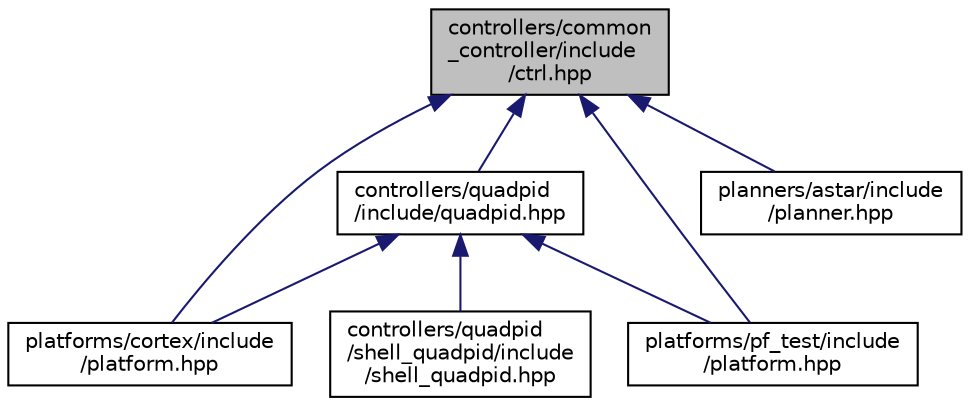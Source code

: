 digraph "controllers/common_controller/include/ctrl.hpp"
{
 // LATEX_PDF_SIZE
  bgcolor="transparent";
  edge [fontname="Helvetica",fontsize="10",labelfontname="Helvetica",labelfontsize="10"];
  node [fontname="Helvetica",fontsize="10",shape=record];
  Node1 [label="controllers/common\l_controller/include\l/ctrl.hpp",height=0.2,width=0.4,color="black", fillcolor="grey75", style="filled", fontcolor="black",tooltip="Common controllers API and datas."];
  Node1 -> Node2 [dir="back",color="midnightblue",fontsize="10",style="solid",fontname="Helvetica"];
  Node2 [label="controllers/quadpid\l/include/quadpid.hpp",height=0.2,width=0.4,color="black",URL="$quadpid_8hpp.html",tooltip="QuadPID controllers API and datas."];
  Node2 -> Node3 [dir="back",color="midnightblue",fontsize="10",style="solid",fontname="Helvetica"];
  Node3 [label="controllers/quadpid\l/shell_quadpid/include\l/shell_quadpid.hpp",height=0.2,width=0.4,color="black",URL="$shell__quadpid_8hpp_source.html",tooltip=" "];
  Node2 -> Node4 [dir="back",color="midnightblue",fontsize="10",style="solid",fontname="Helvetica"];
  Node4 [label="platforms/cortex/include\l/platform.hpp",height=0.2,width=0.4,color="black",URL="$cortex_2include_2platform_8hpp.html",tooltip="Define hardware properties of Cortex platform. Units:"];
  Node2 -> Node5 [dir="back",color="midnightblue",fontsize="10",style="solid",fontname="Helvetica"];
  Node5 [label="platforms/pf_test/include\l/platform.hpp",height=0.2,width=0.4,color="black",URL="$pf__test_2include_2platform_8hpp.html",tooltip="Define hardware properties of test platform. Units:"];
  Node1 -> Node6 [dir="back",color="midnightblue",fontsize="10",style="solid",fontname="Helvetica"];
  Node6 [label="planners/astar/include\l/planner.hpp",height=0.2,width=0.4,color="black",URL="$planner_8hpp.html",tooltip="Common planner API and data."];
  Node1 -> Node4 [dir="back",color="midnightblue",fontsize="10",style="solid",fontname="Helvetica"];
  Node1 -> Node5 [dir="back",color="midnightblue",fontsize="10",style="solid",fontname="Helvetica"];
}
